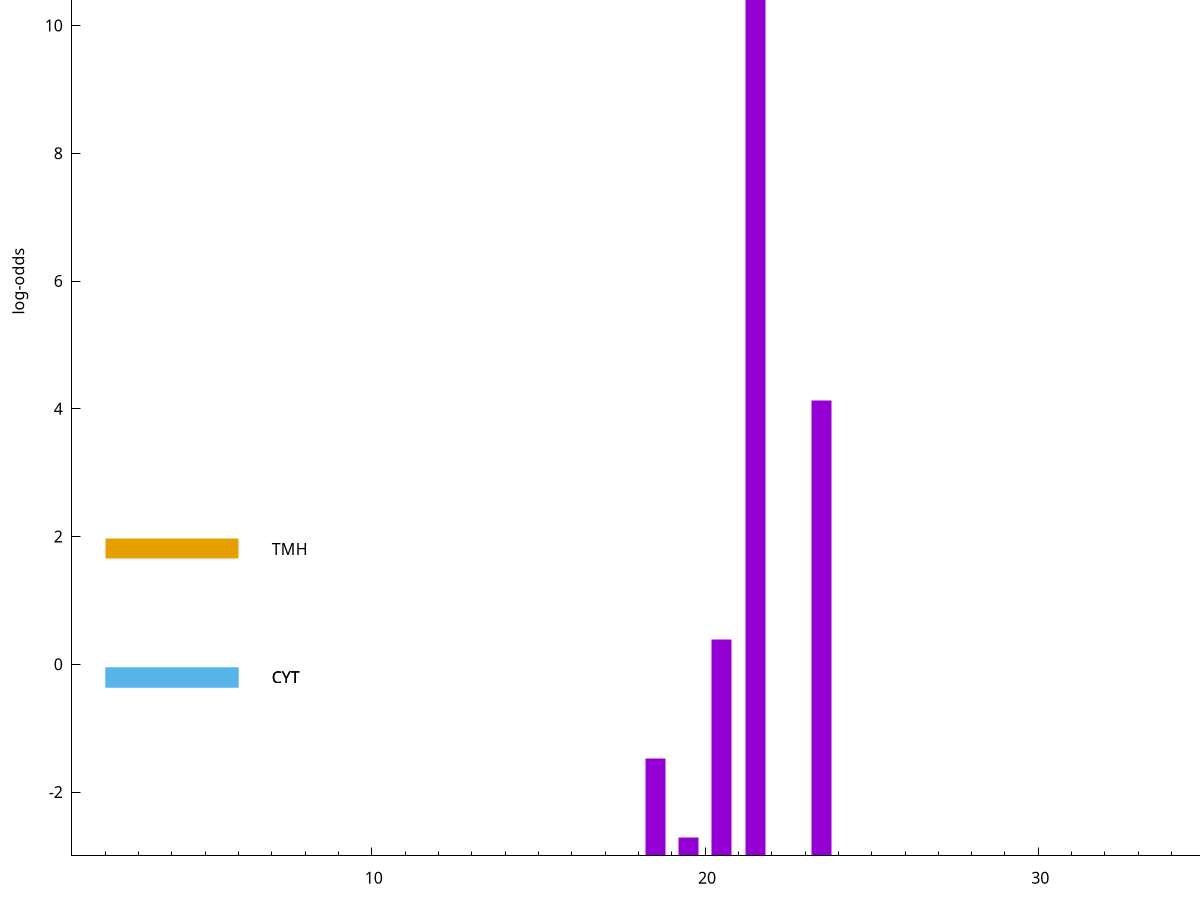 set title "LipoP predictions for SRR5666568.gff"
set size 2., 1.4
set xrange [1:70] 
set mxtics 10
set yrange [-3:15]
set y2range [0:18]
set ylabel "log-odds"
set term postscript eps color solid "Helvetica" 30
set output "SRR5666568.gff521.eps"
set arrow from 2,12.8189 to 6,12.8189 nohead lt 1 lw 20
set label "SpI" at 7,12.8189
set arrow from 2,1.80566 to 6,1.80566 nohead lt 4 lw 20
set label "TMH" at 7,1.80566
set arrow from 2,-0.200913 to 6,-0.200913 nohead lt 3 lw 20
set label "CYT" at 7,-0.200913
set arrow from 2,-0.200913 to 6,-0.200913 nohead lt 3 lw 20
set label "CYT" at 7,-0.200913
set arrow from 2,12.8189 to 6,12.8189 nohead lt 1 lw 20
set label "SpI" at 7,12.8189
# NOTE: The scores below are the log-odds scores with the threshold
# NOTE: subtracted (a hack to make gnuplot make the histogram all
# NOTE: look nice).
plot "-" axes x1y2 title "" with impulses lt 1 lw 20
21.500000 15.815100
23.500000 7.132130
20.500000 3.384233
18.500000 1.522150
19.500000 0.284600
e
exit
